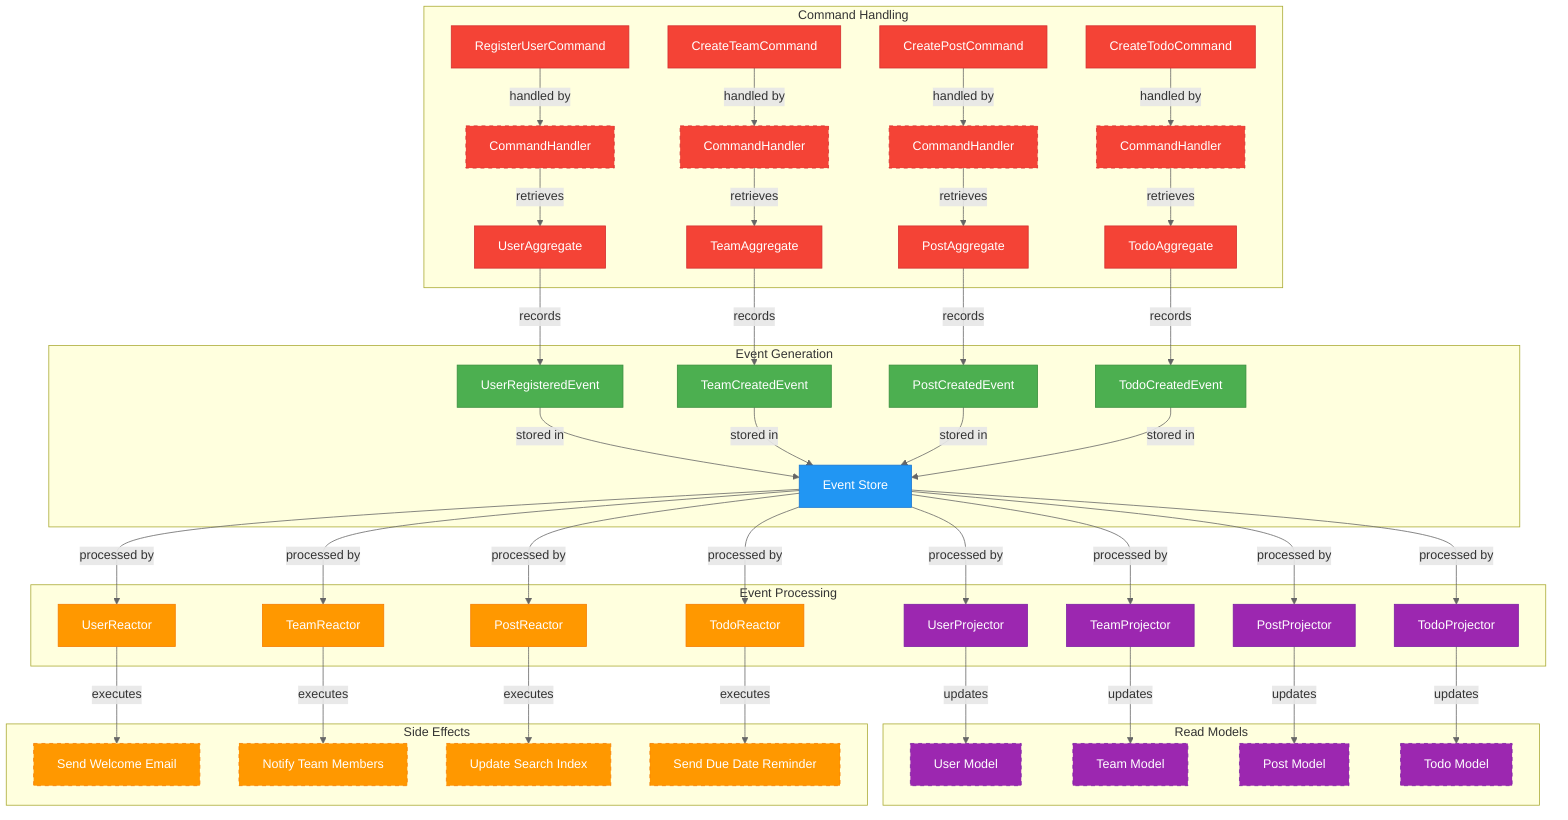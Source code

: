 %%{init: {'theme': 'default', 'themeVariables': { 'primaryColor': '#f5f5f5', 'primaryTextColor': '#333333', 'primaryBorderColor': '#cccccc', 'lineColor': '#666666', 'secondaryColor': '#f0f0f0', 'tertiaryColor': '#ffffff' }}}%%
flowchart TD
    subgraph "Command Handling"
        C1[RegisterUserCommand] --> |handled by| CH1[CommandHandler]
        C2[CreateTeamCommand] --> |handled by| CH2[CommandHandler]
        C3[CreatePostCommand] --> |handled by| CH3[CommandHandler]
        C4[CreateTodoCommand] --> |handled by| CH4[CommandHandler]
        
        CH1 --> |retrieves| UA[UserAggregate]
        CH2 --> |retrieves| TA[TeamAggregate]
        CH3 --> |retrieves| PA[PostAggregate]
        CH4 --> |retrieves| TOA[TodoAggregate]
    end
    
    subgraph "Event Generation"
        UA --> |records| E1[UserRegisteredEvent]
        TA --> |records| E2[TeamCreatedEvent]
        PA --> |records| E3[PostCreatedEvent]
        TOA --> |records| E4[TodoCreatedEvent]
        
        E1 --> |stored in| ES[Event Store]
        E2 --> |stored in| ES
        E3 --> |stored in| ES
        E4 --> |stored in| ES
    end
    
    subgraph "Event Processing"
        ES --> |processed by| P1[UserProjector]
        ES --> |processed by| P2[TeamProjector]
        ES --> |processed by| P3[PostProjector]
        ES --> |processed by| P4[TodoProjector]
        
        ES --> |processed by| R1[UserReactor]
        ES --> |processed by| R2[TeamReactor]
        ES --> |processed by| R3[PostReactor]
        ES --> |processed by| R4[TodoReactor]
    end
    
    subgraph "Read Models"
        P1 --> |updates| RM1[User Model]
        P2 --> |updates| RM2[Team Model]
        P3 --> |updates| RM3[Post Model]
        P4 --> |updates| RM4[Todo Model]
    end
    
    subgraph "Side Effects"
        R1 --> |executes| SE1[Send Welcome Email]
        R2 --> |executes| SE2[Notify Team Members]
        R3 --> |executes| SE3[Update Search Index]
        R4 --> |executes| SE4[Send Due Date Reminder]
    end
    
    style C1 fill:#F44336,stroke:#D32F2F,color:white
    style C2 fill:#F44336,stroke:#D32F2F,color:white
    style C3 fill:#F44336,stroke:#D32F2F,color:white
    style C4 fill:#F44336,stroke:#D32F2F,color:white
    
    style CH1 fill:#F44336,stroke:#D32F2F,color:white,stroke-dasharray: 5 5
    style CH2 fill:#F44336,stroke:#D32F2F,color:white,stroke-dasharray: 5 5
    style CH3 fill:#F44336,stroke:#D32F2F,color:white,stroke-dasharray: 5 5
    style CH4 fill:#F44336,stroke:#D32F2F,color:white,stroke-dasharray: 5 5
    
    style UA fill:#F44336,stroke:#D32F2F,color:white
    style TA fill:#F44336,stroke:#D32F2F,color:white
    style PA fill:#F44336,stroke:#D32F2F,color:white
    style TOA fill:#F44336,stroke:#D32F2F,color:white
    
    style E1 fill:#4CAF50,stroke:#388E3C,color:white
    style E2 fill:#4CAF50,stroke:#388E3C,color:white
    style E3 fill:#4CAF50,stroke:#388E3C,color:white
    style E4 fill:#4CAF50,stroke:#388E3C,color:white
    
    style ES fill:#2196F3,stroke:#1976D2,color:white
    
    style P1 fill:#9C27B0,stroke:#7B1FA2,color:white
    style P2 fill:#9C27B0,stroke:#7B1FA2,color:white
    style P3 fill:#9C27B0,stroke:#7B1FA2,color:white
    style P4 fill:#9C27B0,stroke:#7B1FA2,color:white
    
    style R1 fill:#FF9800,stroke:#F57C00,color:white
    style R2 fill:#FF9800,stroke:#F57C00,color:white
    style R3 fill:#FF9800,stroke:#F57C00,color:white
    style R4 fill:#FF9800,stroke:#F57C00,color:white
    
    style RM1 fill:#9C27B0,stroke:#7B1FA2,color:white,stroke-dasharray: 5 5
    style RM2 fill:#9C27B0,stroke:#7B1FA2,color:white,stroke-dasharray: 5 5
    style RM3 fill:#9C27B0,stroke:#7B1FA2,color:white,stroke-dasharray: 5 5
    style RM4 fill:#9C27B0,stroke:#7B1FA2,color:white,stroke-dasharray: 5 5
    
    style SE1 fill:#FF9800,stroke:#F57C00,color:white,stroke-dasharray: 5 5
    style SE2 fill:#FF9800,stroke:#F57C00,color:white,stroke-dasharray: 5 5
    style SE3 fill:#FF9800,stroke:#F57C00,color:white,stroke-dasharray: 5 5
    style SE4 fill:#FF9800,stroke:#F57C00,color:white,stroke-dasharray: 5 5